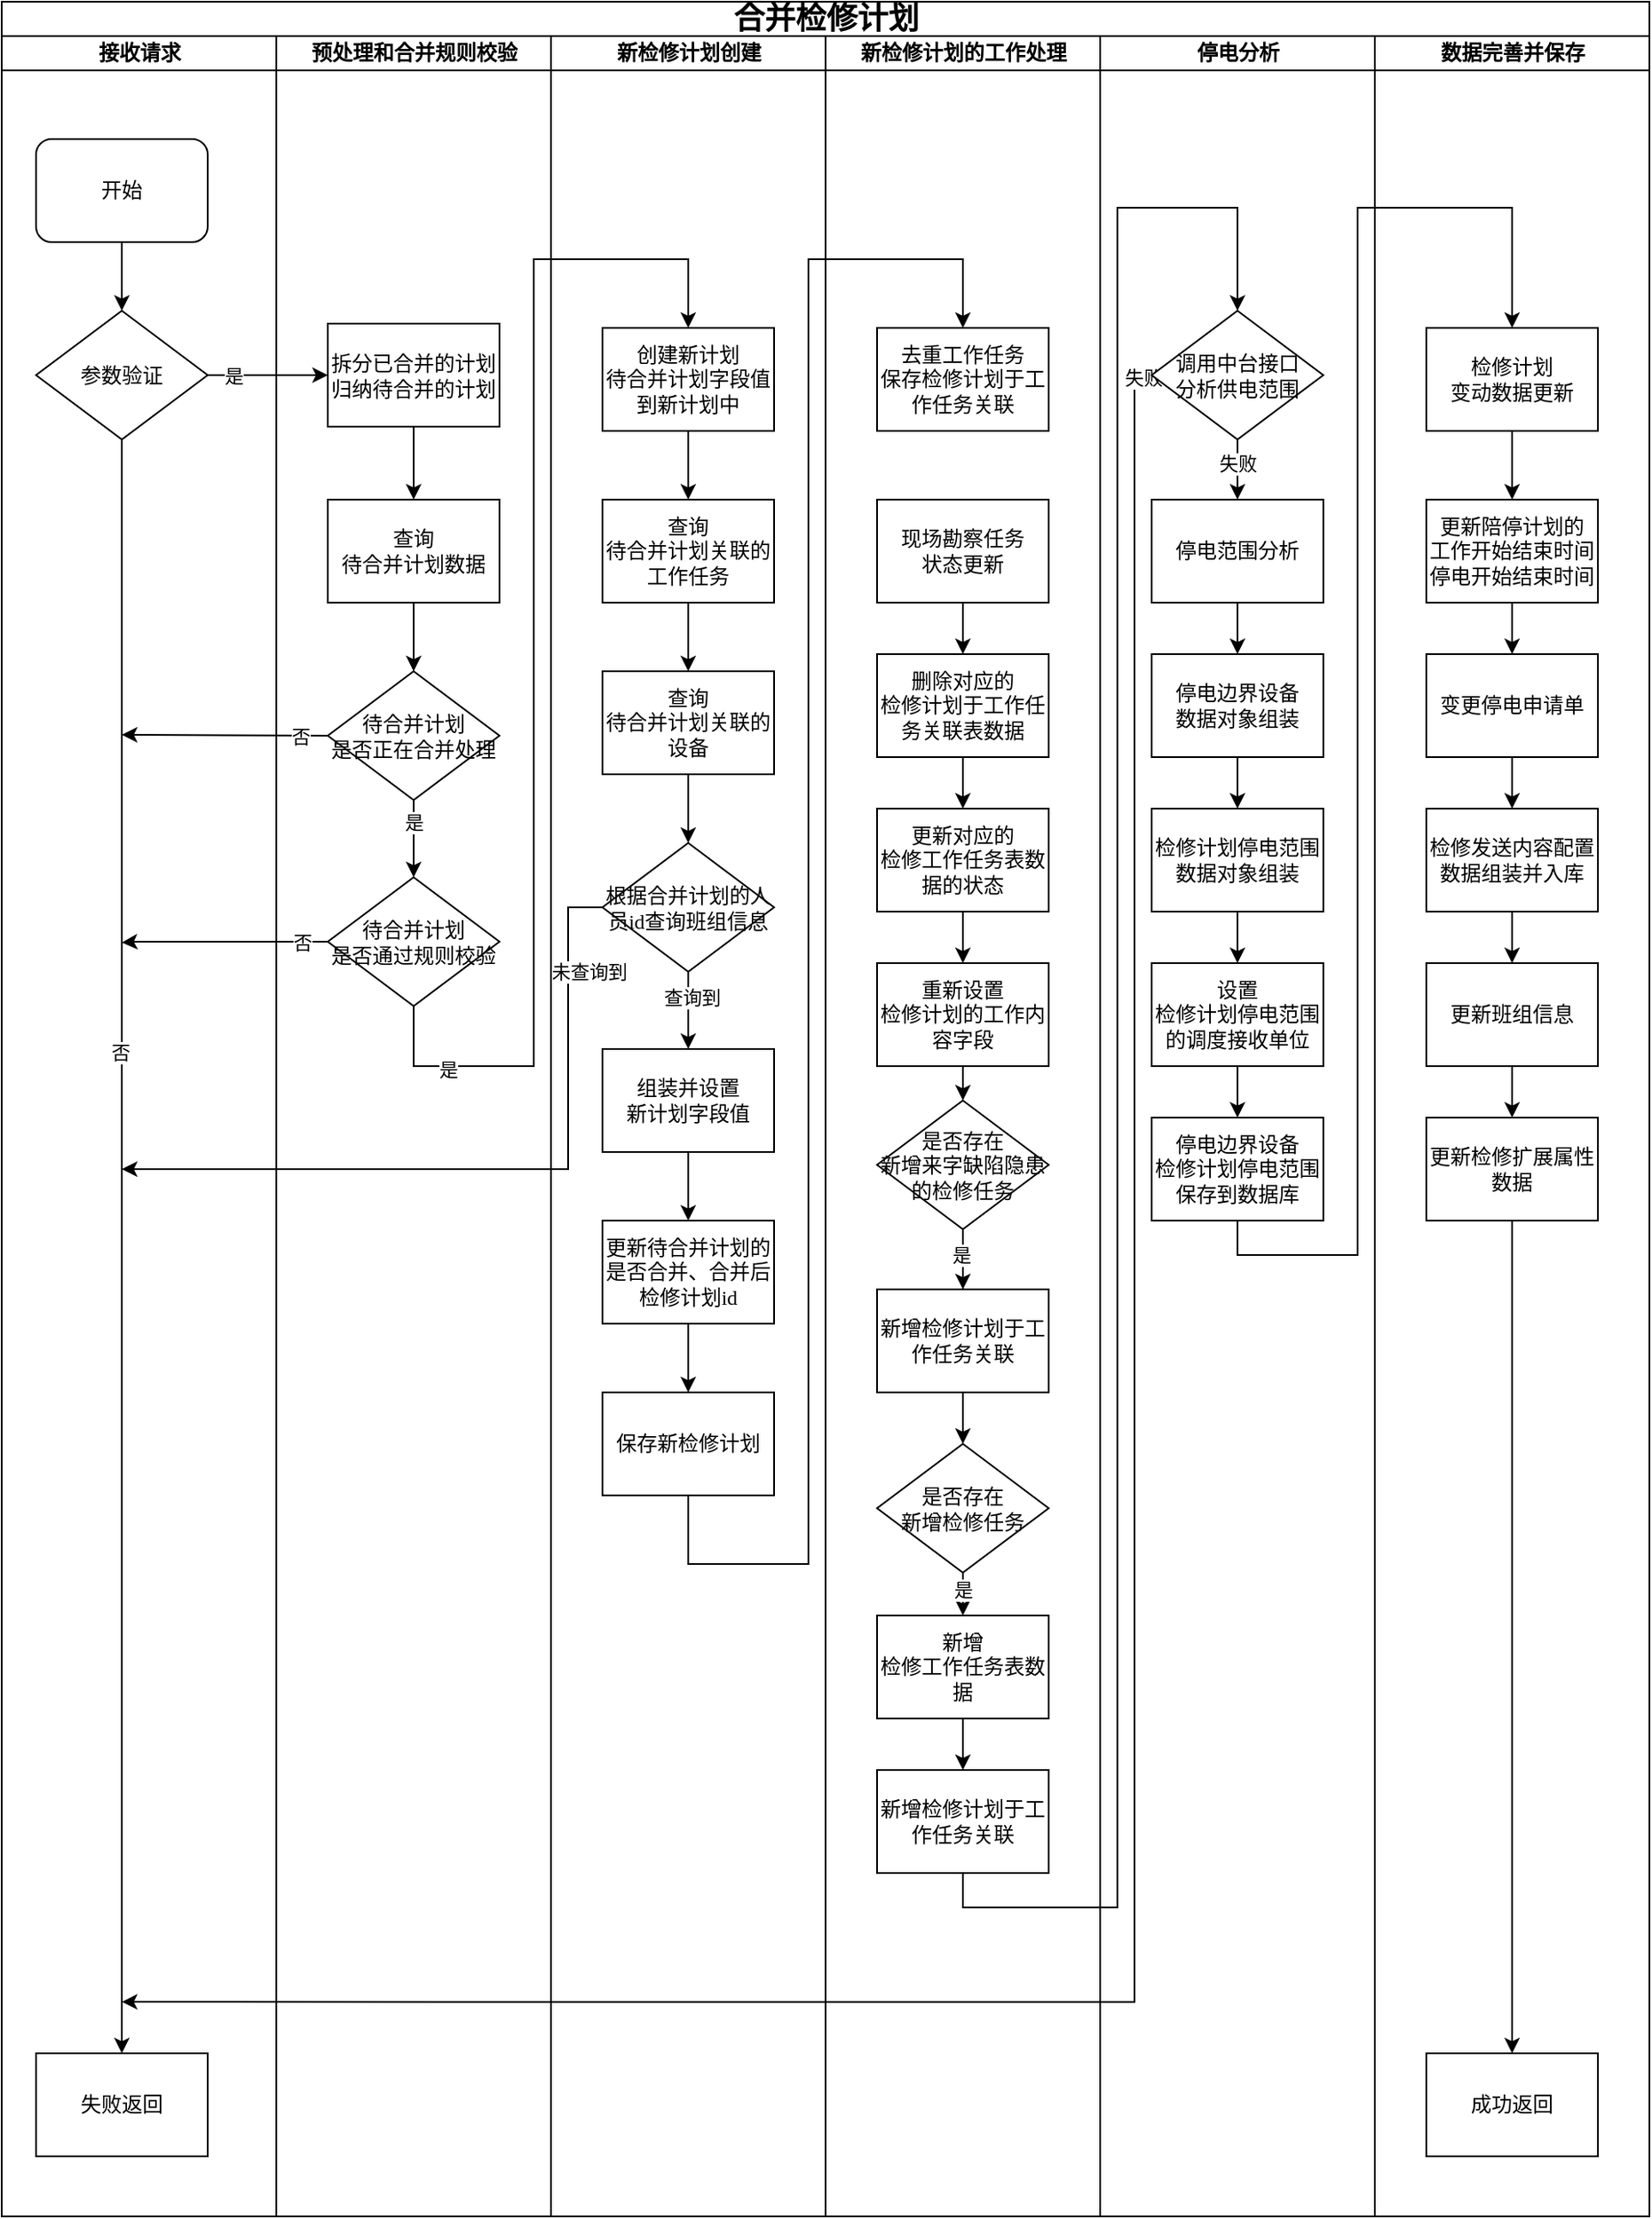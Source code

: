 <mxfile version="26.1.3">
  <diagram name="Page-1" id="74e2e168-ea6b-b213-b513-2b3c1d86103e">
    <mxGraphModel dx="1050" dy="557" grid="1" gridSize="10" guides="1" tooltips="1" connect="1" arrows="1" fold="1" page="1" pageScale="1" pageWidth="1100" pageHeight="850" background="none" math="0" shadow="0">
      <root>
        <mxCell id="0" />
        <mxCell id="1" parent="0" />
        <mxCell id="fE4-dgEbrBtRc29Lr3Ju-1" value="&lt;font style=&quot;font-size: 18px;&quot;&gt;合并检修计划&lt;/font&gt;" style="swimlane;html=1;childLayout=stackLayout;startSize=20;rounded=0;shadow=0;labelBackgroundColor=none;strokeWidth=1;fontFamily=Verdana;fontSize=8;align=center;" vertex="1" parent="1">
          <mxGeometry x="70" y="20" width="960" height="1290" as="geometry" />
        </mxCell>
        <mxCell id="fE4-dgEbrBtRc29Lr3Ju-2" value="接收请求" style="swimlane;html=1;startSize=20;" vertex="1" parent="fE4-dgEbrBtRc29Lr3Ju-1">
          <mxGeometry y="20" width="160" height="1270" as="geometry">
            <mxRectangle y="20" width="40" height="730" as="alternateBounds" />
          </mxGeometry>
        </mxCell>
        <mxCell id="fE4-dgEbrBtRc29Lr3Ju-3" style="edgeStyle=orthogonalEdgeStyle;rounded=0;orthogonalLoop=1;jettySize=auto;html=1;exitX=0.5;exitY=1;exitDx=0;exitDy=0;entryX=0.5;entryY=0;entryDx=0;entryDy=0;" edge="1" parent="fE4-dgEbrBtRc29Lr3Ju-2" source="fE4-dgEbrBtRc29Lr3Ju-4" target="fE4-dgEbrBtRc29Lr3Ju-5">
          <mxGeometry relative="1" as="geometry" />
        </mxCell>
        <mxCell id="fE4-dgEbrBtRc29Lr3Ju-4" value="&lt;font style=&quot;font-size: 12px;&quot;&gt;开始&lt;/font&gt;" style="rounded=1;whiteSpace=wrap;html=1;shadow=0;labelBackgroundColor=none;strokeWidth=1;fontFamily=Verdana;fontSize=8;align=center;" vertex="1" parent="fE4-dgEbrBtRc29Lr3Ju-2">
          <mxGeometry x="20" y="60" width="100" height="60" as="geometry" />
        </mxCell>
        <mxCell id="fE4-dgEbrBtRc29Lr3Ju-5" value="&lt;font style=&quot;font-size: 12px;&quot;&gt;参数验证&lt;/font&gt;" style="rhombus;whiteSpace=wrap;html=1;rounded=0;shadow=0;labelBackgroundColor=none;strokeWidth=1;fontFamily=Verdana;fontSize=8;align=center;" vertex="1" parent="fE4-dgEbrBtRc29Lr3Ju-2">
          <mxGeometry x="20" y="160" width="100" height="75" as="geometry" />
        </mxCell>
        <mxCell id="fE4-dgEbrBtRc29Lr3Ju-6" style="edgeStyle=orthogonalEdgeStyle;rounded=0;orthogonalLoop=1;jettySize=auto;html=1;exitX=0.5;exitY=1;exitDx=0;exitDy=0;entryX=0.5;entryY=0;entryDx=0;entryDy=0;" edge="1" parent="fE4-dgEbrBtRc29Lr3Ju-2" source="fE4-dgEbrBtRc29Lr3Ju-5" target="fE4-dgEbrBtRc29Lr3Ju-8">
          <mxGeometry relative="1" as="geometry">
            <mxPoint x="70" y="980" as="targetPoint" />
          </mxGeometry>
        </mxCell>
        <mxCell id="fE4-dgEbrBtRc29Lr3Ju-7" value="否" style="edgeLabel;html=1;align=center;verticalAlign=middle;resizable=0;points=[];" vertex="1" connectable="0" parent="fE4-dgEbrBtRc29Lr3Ju-6">
          <mxGeometry x="-0.24" y="-1" relative="1" as="geometry">
            <mxPoint as="offset" />
          </mxGeometry>
        </mxCell>
        <mxCell id="fE4-dgEbrBtRc29Lr3Ju-8" value="&lt;span style=&quot;font-size: 12px;&quot;&gt;失败返回&lt;/span&gt;" style="whiteSpace=wrap;html=1;fontSize=8;fontFamily=Verdana;rounded=0;shadow=0;labelBackgroundColor=none;strokeWidth=1;" vertex="1" parent="fE4-dgEbrBtRc29Lr3Ju-2">
          <mxGeometry x="20" y="1175" width="100" height="60" as="geometry" />
        </mxCell>
        <mxCell id="fE4-dgEbrBtRc29Lr3Ju-9" value="预处理和合并规则校验" style="swimlane;html=1;startSize=20;" vertex="1" parent="fE4-dgEbrBtRc29Lr3Ju-1">
          <mxGeometry x="160" y="20" width="160" height="1270" as="geometry" />
        </mxCell>
        <mxCell id="fE4-dgEbrBtRc29Lr3Ju-90" style="edgeStyle=orthogonalEdgeStyle;rounded=0;orthogonalLoop=1;jettySize=auto;html=1;exitX=0.5;exitY=1;exitDx=0;exitDy=0;entryX=0.5;entryY=0;entryDx=0;entryDy=0;" edge="1" parent="fE4-dgEbrBtRc29Lr3Ju-9" source="fE4-dgEbrBtRc29Lr3Ju-87">
          <mxGeometry relative="1" as="geometry">
            <mxPoint x="80" y="270" as="targetPoint" />
          </mxGeometry>
        </mxCell>
        <mxCell id="fE4-dgEbrBtRc29Lr3Ju-87" value="&lt;span style=&quot;font-size: 12px;&quot;&gt;拆分&lt;/span&gt;&lt;span style=&quot;font-size: 12px; background-color: transparent; color: light-dark(rgb(0, 0, 0), rgb(255, 255, 255));&quot;&gt;已合并的计划&lt;/span&gt;&lt;div&gt;&lt;span style=&quot;font-size: 12px;&quot;&gt;归纳待合并的计划&lt;/span&gt;&lt;/div&gt;" style="whiteSpace=wrap;html=1;fontSize=8;fontFamily=Verdana;rounded=0;shadow=0;labelBackgroundColor=none;strokeWidth=1;" vertex="1" parent="fE4-dgEbrBtRc29Lr3Ju-9">
          <mxGeometry x="30" y="167.5" width="100" height="60" as="geometry" />
        </mxCell>
        <mxCell id="fE4-dgEbrBtRc29Lr3Ju-95" style="edgeStyle=orthogonalEdgeStyle;rounded=0;orthogonalLoop=1;jettySize=auto;html=1;exitX=0;exitY=0.5;exitDx=0;exitDy=0;" edge="1" parent="fE4-dgEbrBtRc29Lr3Ju-9" source="fE4-dgEbrBtRc29Lr3Ju-92">
          <mxGeometry relative="1" as="geometry">
            <mxPoint x="-90" y="407" as="targetPoint" />
          </mxGeometry>
        </mxCell>
        <mxCell id="fE4-dgEbrBtRc29Lr3Ju-97" value="否" style="edgeLabel;html=1;align=center;verticalAlign=middle;resizable=0;points=[];" vertex="1" connectable="0" parent="fE4-dgEbrBtRc29Lr3Ju-95">
          <mxGeometry x="-0.728" relative="1" as="geometry">
            <mxPoint as="offset" />
          </mxGeometry>
        </mxCell>
        <mxCell id="fE4-dgEbrBtRc29Lr3Ju-96" style="edgeStyle=orthogonalEdgeStyle;rounded=0;orthogonalLoop=1;jettySize=auto;html=1;" edge="1" parent="fE4-dgEbrBtRc29Lr3Ju-9" source="fE4-dgEbrBtRc29Lr3Ju-93">
          <mxGeometry relative="1" as="geometry">
            <mxPoint x="-90" y="528" as="targetPoint" />
            <Array as="points">
              <mxPoint x="-80" y="528" />
              <mxPoint x="-90" y="528" />
            </Array>
          </mxGeometry>
        </mxCell>
        <mxCell id="fE4-dgEbrBtRc29Lr3Ju-98" value="否" style="edgeLabel;html=1;align=center;verticalAlign=middle;resizable=0;points=[];" vertex="1" connectable="0" parent="fE4-dgEbrBtRc29Lr3Ju-96">
          <mxGeometry x="-0.739" relative="1" as="geometry">
            <mxPoint as="offset" />
          </mxGeometry>
        </mxCell>
        <mxCell id="fE4-dgEbrBtRc29Lr3Ju-92" value="&lt;font style=&quot;font-size: 12px;&quot;&gt;待合并计划&lt;/font&gt;&lt;div&gt;&lt;font style=&quot;font-size: 12px;&quot;&gt;是否正在合并处理&lt;/font&gt;&lt;/div&gt;" style="rhombus;whiteSpace=wrap;html=1;rounded=0;shadow=0;labelBackgroundColor=none;strokeWidth=1;fontFamily=Verdana;fontSize=8;align=center;" vertex="1" parent="fE4-dgEbrBtRc29Lr3Ju-9">
          <mxGeometry x="30" y="370" width="100" height="75" as="geometry" />
        </mxCell>
        <mxCell id="fE4-dgEbrBtRc29Lr3Ju-93" value="&lt;span style=&quot;font-size: 12px;&quot;&gt;待合并计划&lt;/span&gt;&lt;div&gt;&lt;span style=&quot;font-size: 12px;&quot;&gt;是否通过规则校验&lt;/span&gt;&lt;/div&gt;" style="rhombus;whiteSpace=wrap;html=1;rounded=0;shadow=0;labelBackgroundColor=none;strokeWidth=1;fontFamily=Verdana;fontSize=8;align=center;" vertex="1" parent="fE4-dgEbrBtRc29Lr3Ju-9">
          <mxGeometry x="30" y="490" width="100" height="75" as="geometry" />
        </mxCell>
        <mxCell id="fE4-dgEbrBtRc29Lr3Ju-94" style="edgeStyle=orthogonalEdgeStyle;rounded=0;orthogonalLoop=1;jettySize=auto;html=1;exitX=0.5;exitY=1;exitDx=0;exitDy=0;" edge="1" parent="fE4-dgEbrBtRc29Lr3Ju-9" source="fE4-dgEbrBtRc29Lr3Ju-92" target="fE4-dgEbrBtRc29Lr3Ju-93">
          <mxGeometry relative="1" as="geometry" />
        </mxCell>
        <mxCell id="fE4-dgEbrBtRc29Lr3Ju-99" value="是" style="edgeLabel;html=1;align=center;verticalAlign=middle;resizable=0;points=[];" vertex="1" connectable="0" parent="fE4-dgEbrBtRc29Lr3Ju-94">
          <mxGeometry x="-0.415" relative="1" as="geometry">
            <mxPoint as="offset" />
          </mxGeometry>
        </mxCell>
        <mxCell id="fE4-dgEbrBtRc29Lr3Ju-104" style="edgeStyle=orthogonalEdgeStyle;rounded=0;orthogonalLoop=1;jettySize=auto;html=1;exitX=0.5;exitY=1;exitDx=0;exitDy=0;" edge="1" parent="fE4-dgEbrBtRc29Lr3Ju-9" source="fE4-dgEbrBtRc29Lr3Ju-103" target="fE4-dgEbrBtRc29Lr3Ju-92">
          <mxGeometry relative="1" as="geometry" />
        </mxCell>
        <mxCell id="fE4-dgEbrBtRc29Lr3Ju-103" value="&lt;span style=&quot;font-size: 12px;&quot;&gt;查询&lt;/span&gt;&lt;div&gt;&lt;span style=&quot;font-size: 12px;&quot;&gt;待合并计划数据&lt;/span&gt;&lt;/div&gt;" style="whiteSpace=wrap;html=1;fontSize=8;fontFamily=Verdana;rounded=0;shadow=0;labelBackgroundColor=none;strokeWidth=1;" vertex="1" parent="fE4-dgEbrBtRc29Lr3Ju-9">
          <mxGeometry x="30" y="270" width="100" height="60" as="geometry" />
        </mxCell>
        <mxCell id="fE4-dgEbrBtRc29Lr3Ju-13" value="新检修计划创建" style="swimlane;html=1;startSize=20;" vertex="1" parent="fE4-dgEbrBtRc29Lr3Ju-1">
          <mxGeometry x="320" y="20" width="160" height="1270" as="geometry" />
        </mxCell>
        <mxCell id="fE4-dgEbrBtRc29Lr3Ju-17" style="edgeStyle=orthogonalEdgeStyle;rounded=0;orthogonalLoop=1;jettySize=auto;html=1;exitX=0.5;exitY=1;exitDx=0;exitDy=0;entryX=0.5;entryY=0;entryDx=0;entryDy=0;" edge="1" parent="fE4-dgEbrBtRc29Lr3Ju-13" source="fE4-dgEbrBtRc29Lr3Ju-18" target="fE4-dgEbrBtRc29Lr3Ju-20">
          <mxGeometry relative="1" as="geometry" />
        </mxCell>
        <mxCell id="fE4-dgEbrBtRc29Lr3Ju-18" value="&lt;span style=&quot;font-size: 12px;&quot;&gt;查询&lt;/span&gt;&lt;div&gt;&lt;span style=&quot;font-size: 12px;&quot;&gt;待合并计划关联的工作任务&lt;/span&gt;&lt;/div&gt;" style="whiteSpace=wrap;html=1;fontSize=8;fontFamily=Verdana;rounded=0;shadow=0;labelBackgroundColor=none;strokeWidth=1;" vertex="1" parent="fE4-dgEbrBtRc29Lr3Ju-13">
          <mxGeometry x="30" y="270" width="100" height="60" as="geometry" />
        </mxCell>
        <mxCell id="fE4-dgEbrBtRc29Lr3Ju-107" style="edgeStyle=orthogonalEdgeStyle;rounded=0;orthogonalLoop=1;jettySize=auto;html=1;exitX=0.5;exitY=1;exitDx=0;exitDy=0;entryX=0.5;entryY=0;entryDx=0;entryDy=0;" edge="1" parent="fE4-dgEbrBtRc29Lr3Ju-13" source="fE4-dgEbrBtRc29Lr3Ju-20" target="fE4-dgEbrBtRc29Lr3Ju-106">
          <mxGeometry relative="1" as="geometry" />
        </mxCell>
        <mxCell id="fE4-dgEbrBtRc29Lr3Ju-20" value="&lt;span style=&quot;font-size: 12px;&quot;&gt;查询&lt;/span&gt;&lt;div&gt;&lt;span style=&quot;font-size: 12px;&quot;&gt;待合并计划关联的&lt;/span&gt;&lt;/div&gt;&lt;div&gt;&lt;span style=&quot;font-size: 12px;&quot;&gt;设备&lt;/span&gt;&lt;/div&gt;" style="whiteSpace=wrap;html=1;fontSize=8;fontFamily=Verdana;rounded=0;shadow=0;labelBackgroundColor=none;strokeWidth=1;" vertex="1" parent="fE4-dgEbrBtRc29Lr3Ju-13">
          <mxGeometry x="30" y="370" width="100" height="60" as="geometry" />
        </mxCell>
        <mxCell id="fE4-dgEbrBtRc29Lr3Ju-105" style="edgeStyle=orthogonalEdgeStyle;rounded=0;orthogonalLoop=1;jettySize=auto;html=1;exitX=0.5;exitY=1;exitDx=0;exitDy=0;" edge="1" parent="fE4-dgEbrBtRc29Lr3Ju-13" source="fE4-dgEbrBtRc29Lr3Ju-100" target="fE4-dgEbrBtRc29Lr3Ju-18">
          <mxGeometry relative="1" as="geometry" />
        </mxCell>
        <mxCell id="fE4-dgEbrBtRc29Lr3Ju-100" value="&lt;span style=&quot;font-size: 12px;&quot;&gt;创建新计划&lt;/span&gt;&lt;div&gt;&lt;span style=&quot;font-size: 12px;&quot;&gt;待合并计划字段值到新计划中&lt;/span&gt;&lt;/div&gt;" style="whiteSpace=wrap;html=1;fontSize=8;fontFamily=Verdana;rounded=0;shadow=0;labelBackgroundColor=none;strokeWidth=1;" vertex="1" parent="fE4-dgEbrBtRc29Lr3Ju-13">
          <mxGeometry x="30" y="170" width="100" height="60" as="geometry" />
        </mxCell>
        <mxCell id="fE4-dgEbrBtRc29Lr3Ju-117" style="edgeStyle=orthogonalEdgeStyle;rounded=0;orthogonalLoop=1;jettySize=auto;html=1;exitX=0.5;exitY=1;exitDx=0;exitDy=0;" edge="1" parent="fE4-dgEbrBtRc29Lr3Ju-13" source="fE4-dgEbrBtRc29Lr3Ju-106" target="fE4-dgEbrBtRc29Lr3Ju-116">
          <mxGeometry relative="1" as="geometry" />
        </mxCell>
        <mxCell id="fE4-dgEbrBtRc29Lr3Ju-122" value="查询到" style="edgeLabel;html=1;align=center;verticalAlign=middle;resizable=0;points=[];" vertex="1" connectable="0" parent="fE4-dgEbrBtRc29Lr3Ju-117">
          <mxGeometry x="-0.36" y="2" relative="1" as="geometry">
            <mxPoint as="offset" />
          </mxGeometry>
        </mxCell>
        <mxCell id="fE4-dgEbrBtRc29Lr3Ju-118" style="edgeStyle=orthogonalEdgeStyle;rounded=0;orthogonalLoop=1;jettySize=auto;html=1;exitX=0;exitY=0.5;exitDx=0;exitDy=0;" edge="1" parent="fE4-dgEbrBtRc29Lr3Ju-13" source="fE4-dgEbrBtRc29Lr3Ju-106">
          <mxGeometry relative="1" as="geometry">
            <mxPoint x="-250" y="660" as="targetPoint" />
            <Array as="points">
              <mxPoint x="10" y="507" />
              <mxPoint x="10" y="660" />
              <mxPoint x="-250" y="660" />
            </Array>
          </mxGeometry>
        </mxCell>
        <mxCell id="fE4-dgEbrBtRc29Lr3Ju-106" value="&lt;span style=&quot;font-size: 12px;&quot;&gt;根据合并计划的人员id查询班组信息&lt;/span&gt;" style="rhombus;whiteSpace=wrap;html=1;rounded=0;shadow=0;labelBackgroundColor=none;strokeWidth=1;fontFamily=Verdana;fontSize=8;align=center;" vertex="1" parent="fE4-dgEbrBtRc29Lr3Ju-13">
          <mxGeometry x="30" y="470" width="100" height="75" as="geometry" />
        </mxCell>
        <mxCell id="fE4-dgEbrBtRc29Lr3Ju-126" style="edgeStyle=orthogonalEdgeStyle;rounded=0;orthogonalLoop=1;jettySize=auto;html=1;exitX=0.5;exitY=1;exitDx=0;exitDy=0;entryX=0.5;entryY=0;entryDx=0;entryDy=0;" edge="1" parent="fE4-dgEbrBtRc29Lr3Ju-13" source="fE4-dgEbrBtRc29Lr3Ju-116" target="fE4-dgEbrBtRc29Lr3Ju-125">
          <mxGeometry relative="1" as="geometry" />
        </mxCell>
        <mxCell id="fE4-dgEbrBtRc29Lr3Ju-116" value="&lt;span style=&quot;font-size: 12px;&quot;&gt;组装并设置&lt;/span&gt;&lt;div&gt;&lt;span style=&quot;font-size: 12px;&quot;&gt;新计划字段值&lt;/span&gt;&lt;/div&gt;" style="whiteSpace=wrap;html=1;fontSize=8;fontFamily=Verdana;rounded=0;shadow=0;labelBackgroundColor=none;strokeWidth=1;" vertex="1" parent="fE4-dgEbrBtRc29Lr3Ju-13">
          <mxGeometry x="30" y="590" width="100" height="60" as="geometry" />
        </mxCell>
        <mxCell id="fE4-dgEbrBtRc29Lr3Ju-121" value="未查询到" style="edgeLabel;html=1;align=center;verticalAlign=middle;resizable=0;points=[];" vertex="1" connectable="0" parent="fE4-dgEbrBtRc29Lr3Ju-13">
          <mxGeometry x="22.199" y="544.999" as="geometry" />
        </mxCell>
        <mxCell id="fE4-dgEbrBtRc29Lr3Ju-131" style="edgeStyle=orthogonalEdgeStyle;rounded=0;orthogonalLoop=1;jettySize=auto;html=1;exitX=0.5;exitY=1;exitDx=0;exitDy=0;entryX=0.5;entryY=0;entryDx=0;entryDy=0;" edge="1" parent="fE4-dgEbrBtRc29Lr3Ju-13" source="fE4-dgEbrBtRc29Lr3Ju-125" target="fE4-dgEbrBtRc29Lr3Ju-128">
          <mxGeometry relative="1" as="geometry" />
        </mxCell>
        <mxCell id="fE4-dgEbrBtRc29Lr3Ju-125" value="&lt;span style=&quot;font-size: 12px;&quot;&gt;更新待合并计划的是否合并、合并后检修计划id&lt;/span&gt;" style="whiteSpace=wrap;html=1;fontSize=8;fontFamily=Verdana;rounded=0;shadow=0;labelBackgroundColor=none;strokeWidth=1;" vertex="1" parent="fE4-dgEbrBtRc29Lr3Ju-13">
          <mxGeometry x="30" y="690" width="100" height="60" as="geometry" />
        </mxCell>
        <mxCell id="fE4-dgEbrBtRc29Lr3Ju-128" value="&lt;span style=&quot;font-size: 12px;&quot;&gt;保存新检修计划&lt;/span&gt;" style="whiteSpace=wrap;html=1;fontSize=8;fontFamily=Verdana;rounded=0;shadow=0;labelBackgroundColor=none;strokeWidth=1;" vertex="1" parent="fE4-dgEbrBtRc29Lr3Ju-13">
          <mxGeometry x="30" y="790" width="100" height="60" as="geometry" />
        </mxCell>
        <mxCell id="fE4-dgEbrBtRc29Lr3Ju-21" value="新检修计划的工作处理" style="swimlane;html=1;startSize=20;" vertex="1" parent="fE4-dgEbrBtRc29Lr3Ju-1">
          <mxGeometry x="480" y="20" width="160" height="1270" as="geometry" />
        </mxCell>
        <mxCell id="fE4-dgEbrBtRc29Lr3Ju-27" style="edgeStyle=orthogonalEdgeStyle;rounded=0;orthogonalLoop=1;jettySize=auto;html=1;exitX=0.5;exitY=1;exitDx=0;exitDy=0;" edge="1" parent="fE4-dgEbrBtRc29Lr3Ju-21" source="fE4-dgEbrBtRc29Lr3Ju-28" target="fE4-dgEbrBtRc29Lr3Ju-30">
          <mxGeometry relative="1" as="geometry" />
        </mxCell>
        <mxCell id="fE4-dgEbrBtRc29Lr3Ju-28" value="&lt;span style=&quot;font-size: 12px;&quot;&gt;现场勘察任务&lt;/span&gt;&lt;div&gt;&lt;span style=&quot;font-size: 12px;&quot;&gt;状态更新&lt;/span&gt;&lt;/div&gt;" style="whiteSpace=wrap;html=1;fontSize=8;fontFamily=Verdana;rounded=0;shadow=0;labelBackgroundColor=none;strokeWidth=1;" vertex="1" parent="fE4-dgEbrBtRc29Lr3Ju-21">
          <mxGeometry x="30" y="270" width="100" height="60" as="geometry" />
        </mxCell>
        <mxCell id="fE4-dgEbrBtRc29Lr3Ju-29" style="edgeStyle=orthogonalEdgeStyle;rounded=0;orthogonalLoop=1;jettySize=auto;html=1;exitX=0.5;exitY=1;exitDx=0;exitDy=0;entryX=0.5;entryY=0;entryDx=0;entryDy=0;" edge="1" parent="fE4-dgEbrBtRc29Lr3Ju-21" source="fE4-dgEbrBtRc29Lr3Ju-30" target="fE4-dgEbrBtRc29Lr3Ju-32">
          <mxGeometry relative="1" as="geometry" />
        </mxCell>
        <mxCell id="fE4-dgEbrBtRc29Lr3Ju-30" value="&lt;span style=&quot;font-size: 12px;&quot;&gt;删除对应的&lt;/span&gt;&lt;div&gt;&lt;span style=&quot;font-size: 12px;&quot;&gt;检修计划于工作任务关联表数据&lt;/span&gt;&lt;/div&gt;" style="whiteSpace=wrap;html=1;fontSize=8;fontFamily=Verdana;rounded=0;shadow=0;labelBackgroundColor=none;strokeWidth=1;" vertex="1" parent="fE4-dgEbrBtRc29Lr3Ju-21">
          <mxGeometry x="30" y="360" width="100" height="60" as="geometry" />
        </mxCell>
        <mxCell id="fE4-dgEbrBtRc29Lr3Ju-31" style="edgeStyle=orthogonalEdgeStyle;rounded=0;orthogonalLoop=1;jettySize=auto;html=1;exitX=0.5;exitY=1;exitDx=0;exitDy=0;entryX=0.5;entryY=0;entryDx=0;entryDy=0;" edge="1" parent="fE4-dgEbrBtRc29Lr3Ju-21" source="fE4-dgEbrBtRc29Lr3Ju-32" target="fE4-dgEbrBtRc29Lr3Ju-34">
          <mxGeometry relative="1" as="geometry" />
        </mxCell>
        <mxCell id="fE4-dgEbrBtRc29Lr3Ju-32" value="&lt;span style=&quot;font-size: 12px;&quot;&gt;更新对应的&lt;/span&gt;&lt;div&gt;&lt;span style=&quot;font-size: 12px;&quot;&gt;检修工作任务表数据的状态&lt;/span&gt;&lt;/div&gt;" style="whiteSpace=wrap;html=1;fontSize=8;fontFamily=Verdana;rounded=0;shadow=0;labelBackgroundColor=none;strokeWidth=1;" vertex="1" parent="fE4-dgEbrBtRc29Lr3Ju-21">
          <mxGeometry x="30" y="450" width="100" height="60" as="geometry" />
        </mxCell>
        <mxCell id="fE4-dgEbrBtRc29Lr3Ju-33" style="edgeStyle=orthogonalEdgeStyle;rounded=0;orthogonalLoop=1;jettySize=auto;html=1;exitX=0.5;exitY=1;exitDx=0;exitDy=0;entryX=0.5;entryY=0;entryDx=0;entryDy=0;" edge="1" parent="fE4-dgEbrBtRc29Lr3Ju-21" source="fE4-dgEbrBtRc29Lr3Ju-34" target="fE4-dgEbrBtRc29Lr3Ju-42">
          <mxGeometry relative="1" as="geometry" />
        </mxCell>
        <mxCell id="fE4-dgEbrBtRc29Lr3Ju-34" value="&lt;span style=&quot;font-size: 12px;&quot;&gt;重新设置&lt;/span&gt;&lt;div&gt;&lt;span style=&quot;font-size: 12px;&quot;&gt;检修计划的工作内容字段&lt;/span&gt;&lt;/div&gt;" style="whiteSpace=wrap;html=1;fontSize=8;fontFamily=Verdana;rounded=0;shadow=0;labelBackgroundColor=none;strokeWidth=1;" vertex="1" parent="fE4-dgEbrBtRc29Lr3Ju-21">
          <mxGeometry x="30" y="540" width="100" height="60" as="geometry" />
        </mxCell>
        <mxCell id="fE4-dgEbrBtRc29Lr3Ju-35" value="&lt;span style=&quot;font-size: 12px;&quot;&gt;是否存在&lt;/span&gt;&lt;div&gt;&lt;span style=&quot;font-size: 12px;&quot;&gt;新增&lt;/span&gt;&lt;span style=&quot;font-size: 12px; background-color: transparent; color: light-dark(rgb(0, 0, 0), rgb(255, 255, 255));&quot;&gt;检修任务&lt;/span&gt;&lt;/div&gt;" style="rhombus;whiteSpace=wrap;html=1;rounded=0;shadow=0;labelBackgroundColor=none;strokeWidth=1;fontFamily=Verdana;fontSize=8;align=center;" vertex="1" parent="fE4-dgEbrBtRc29Lr3Ju-21">
          <mxGeometry x="30" y="820" width="100" height="75" as="geometry" />
        </mxCell>
        <mxCell id="fE4-dgEbrBtRc29Lr3Ju-36" value="&lt;div&gt;&lt;span style=&quot;font-size: 12px;&quot;&gt;新增&lt;/span&gt;&lt;/div&gt;&lt;div&gt;&lt;span style=&quot;font-size: 12px;&quot;&gt;检修工作任务表数据&lt;/span&gt;&lt;/div&gt;" style="whiteSpace=wrap;html=1;fontSize=8;fontFamily=Verdana;rounded=0;shadow=0;labelBackgroundColor=none;strokeWidth=1;" vertex="1" parent="fE4-dgEbrBtRc29Lr3Ju-21">
          <mxGeometry x="30" y="920" width="100" height="60" as="geometry" />
        </mxCell>
        <mxCell id="fE4-dgEbrBtRc29Lr3Ju-37" value="&lt;span style=&quot;font-size: 12px;&quot;&gt;新增检修计划于工作任务关联&lt;/span&gt;" style="whiteSpace=wrap;html=1;fontSize=8;fontFamily=Verdana;rounded=0;shadow=0;labelBackgroundColor=none;strokeWidth=1;" vertex="1" parent="fE4-dgEbrBtRc29Lr3Ju-21">
          <mxGeometry x="30" y="1010" width="100" height="60" as="geometry" />
        </mxCell>
        <mxCell id="fE4-dgEbrBtRc29Lr3Ju-38" style="edgeStyle=orthogonalEdgeStyle;rounded=0;orthogonalLoop=1;jettySize=auto;html=1;entryX=1;entryY=0.5;entryDx=0;entryDy=0;" edge="1" parent="fE4-dgEbrBtRc29Lr3Ju-21" source="fE4-dgEbrBtRc29Lr3Ju-39" target="fE4-dgEbrBtRc29Lr3Ju-42">
          <mxGeometry relative="1" as="geometry">
            <Array as="points">
              <mxPoint x="80" y="657" />
            </Array>
          </mxGeometry>
        </mxCell>
        <mxCell id="fE4-dgEbrBtRc29Lr3Ju-39" value="&lt;div&gt;&lt;span style=&quot;font-size: 12px;&quot;&gt;新增检修计划于工作任务关联&lt;/span&gt;&lt;/div&gt;" style="whiteSpace=wrap;html=1;fontSize=8;fontFamily=Verdana;rounded=0;shadow=0;labelBackgroundColor=none;strokeWidth=1;" vertex="1" parent="fE4-dgEbrBtRc29Lr3Ju-21">
          <mxGeometry x="30" y="730" width="100" height="60" as="geometry" />
        </mxCell>
        <mxCell id="fE4-dgEbrBtRc29Lr3Ju-42" value="&lt;span style=&quot;font-size: 12px;&quot;&gt;是否存在&lt;/span&gt;&lt;div&gt;&lt;span style=&quot;font-size: 12px;&quot;&gt;新增来字缺陷隐患&lt;/span&gt;&lt;/div&gt;&lt;div&gt;&lt;span style=&quot;font-size: 12px;&quot;&gt;的检修任务&lt;/span&gt;&lt;/div&gt;" style="rhombus;whiteSpace=wrap;html=1;rounded=0;shadow=0;labelBackgroundColor=none;strokeWidth=1;fontFamily=Verdana;fontSize=8;align=center;" vertex="1" parent="fE4-dgEbrBtRc29Lr3Ju-21">
          <mxGeometry x="30" y="620" width="100" height="75" as="geometry" />
        </mxCell>
        <mxCell id="fE4-dgEbrBtRc29Lr3Ju-43" style="edgeStyle=orthogonalEdgeStyle;rounded=0;orthogonalLoop=1;jettySize=auto;html=1;exitX=0.5;exitY=1;exitDx=0;exitDy=0;entryX=0.5;entryY=0;entryDx=0;entryDy=0;" edge="1" parent="fE4-dgEbrBtRc29Lr3Ju-21" source="fE4-dgEbrBtRc29Lr3Ju-35" target="fE4-dgEbrBtRc29Lr3Ju-36">
          <mxGeometry relative="1" as="geometry" />
        </mxCell>
        <mxCell id="fE4-dgEbrBtRc29Lr3Ju-44" value="是" style="edgeLabel;html=1;align=center;verticalAlign=middle;resizable=0;points=[];" vertex="1" connectable="0" parent="fE4-dgEbrBtRc29Lr3Ju-43">
          <mxGeometry x="-0.2" relative="1" as="geometry">
            <mxPoint as="offset" />
          </mxGeometry>
        </mxCell>
        <mxCell id="fE4-dgEbrBtRc29Lr3Ju-45" style="edgeStyle=orthogonalEdgeStyle;rounded=0;orthogonalLoop=1;jettySize=auto;html=1;exitX=0.5;exitY=1;exitDx=0;exitDy=0;entryX=0.5;entryY=0;entryDx=0;entryDy=0;" edge="1" parent="fE4-dgEbrBtRc29Lr3Ju-21" source="fE4-dgEbrBtRc29Lr3Ju-36" target="fE4-dgEbrBtRc29Lr3Ju-37">
          <mxGeometry relative="1" as="geometry" />
        </mxCell>
        <mxCell id="fE4-dgEbrBtRc29Lr3Ju-46" style="edgeStyle=orthogonalEdgeStyle;rounded=0;orthogonalLoop=1;jettySize=auto;html=1;exitX=0.5;exitY=1;exitDx=0;exitDy=0;entryX=0.5;entryY=0;entryDx=0;entryDy=0;" edge="1" parent="fE4-dgEbrBtRc29Lr3Ju-21" source="fE4-dgEbrBtRc29Lr3Ju-39" target="fE4-dgEbrBtRc29Lr3Ju-35">
          <mxGeometry relative="1" as="geometry">
            <mxPoint x="240" y="360" as="targetPoint" />
          </mxGeometry>
        </mxCell>
        <mxCell id="fE4-dgEbrBtRc29Lr3Ju-47" style="edgeStyle=orthogonalEdgeStyle;rounded=0;orthogonalLoop=1;jettySize=auto;html=1;exitX=0.5;exitY=1;exitDx=0;exitDy=0;entryX=0.5;entryY=0;entryDx=0;entryDy=0;" edge="1" parent="fE4-dgEbrBtRc29Lr3Ju-21" source="fE4-dgEbrBtRc29Lr3Ju-42" target="fE4-dgEbrBtRc29Lr3Ju-39">
          <mxGeometry relative="1" as="geometry" />
        </mxCell>
        <mxCell id="fE4-dgEbrBtRc29Lr3Ju-48" value="是" style="edgeLabel;html=1;align=center;verticalAlign=middle;resizable=0;points=[];" vertex="1" connectable="0" parent="fE4-dgEbrBtRc29Lr3Ju-47">
          <mxGeometry x="-0.168" y="-1" relative="1" as="geometry">
            <mxPoint as="offset" />
          </mxGeometry>
        </mxCell>
        <mxCell id="fE4-dgEbrBtRc29Lr3Ju-123" value="&lt;span style=&quot;font-size: 12px;&quot;&gt;去重工作任务&lt;/span&gt;&lt;div&gt;&lt;span style=&quot;font-size: 12px;&quot;&gt;保存检修计划于工作任务关联&lt;/span&gt;&lt;/div&gt;" style="whiteSpace=wrap;html=1;fontSize=8;fontFamily=Verdana;rounded=0;shadow=0;labelBackgroundColor=none;strokeWidth=1;" vertex="1" parent="fE4-dgEbrBtRc29Lr3Ju-21">
          <mxGeometry x="30" y="170" width="100" height="60" as="geometry" />
        </mxCell>
        <mxCell id="fE4-dgEbrBtRc29Lr3Ju-49" value="停电分析" style="swimlane;html=1;startSize=20;" vertex="1" parent="fE4-dgEbrBtRc29Lr3Ju-1">
          <mxGeometry x="640" y="20" width="160" height="1270" as="geometry" />
        </mxCell>
        <mxCell id="fE4-dgEbrBtRc29Lr3Ju-50" style="edgeStyle=orthogonalEdgeStyle;rounded=0;orthogonalLoop=1;jettySize=auto;html=1;exitX=0.5;exitY=1;exitDx=0;exitDy=0;entryX=0.5;entryY=0;entryDx=0;entryDy=0;" edge="1" parent="fE4-dgEbrBtRc29Lr3Ju-49" source="fE4-dgEbrBtRc29Lr3Ju-54" target="fE4-dgEbrBtRc29Lr3Ju-56">
          <mxGeometry relative="1" as="geometry" />
        </mxCell>
        <mxCell id="fE4-dgEbrBtRc29Lr3Ju-51" value="失败" style="edgeLabel;html=1;align=center;verticalAlign=middle;resizable=0;points=[];" vertex="1" connectable="0" parent="fE4-dgEbrBtRc29Lr3Ju-50">
          <mxGeometry x="-0.215" relative="1" as="geometry">
            <mxPoint as="offset" />
          </mxGeometry>
        </mxCell>
        <mxCell id="fE4-dgEbrBtRc29Lr3Ju-52" style="edgeStyle=orthogonalEdgeStyle;rounded=0;orthogonalLoop=1;jettySize=auto;html=1;exitX=0;exitY=0.5;exitDx=0;exitDy=0;" edge="1" parent="fE4-dgEbrBtRc29Lr3Ju-49" source="fE4-dgEbrBtRc29Lr3Ju-54">
          <mxGeometry relative="1" as="geometry">
            <mxPoint x="-570" y="1145.053" as="targetPoint" />
            <Array as="points">
              <mxPoint x="20" y="197" />
              <mxPoint x="20" y="1145" />
            </Array>
          </mxGeometry>
        </mxCell>
        <mxCell id="fE4-dgEbrBtRc29Lr3Ju-53" value="失败" style="edgeLabel;html=1;align=center;verticalAlign=middle;resizable=0;points=[];" vertex="1" connectable="0" parent="fE4-dgEbrBtRc29Lr3Ju-52">
          <mxGeometry x="-0.993" y="1" relative="1" as="geometry">
            <mxPoint as="offset" />
          </mxGeometry>
        </mxCell>
        <mxCell id="fE4-dgEbrBtRc29Lr3Ju-54" value="&lt;span style=&quot;font-size: 12px;&quot;&gt;调用中台接口&lt;/span&gt;&lt;div&gt;&lt;span style=&quot;font-size: 12px;&quot;&gt;分析供电范围&lt;/span&gt;&lt;/div&gt;" style="rhombus;whiteSpace=wrap;html=1;rounded=0;shadow=0;labelBackgroundColor=none;strokeWidth=1;fontFamily=Verdana;fontSize=8;align=center;" vertex="1" parent="fE4-dgEbrBtRc29Lr3Ju-49">
          <mxGeometry x="30" y="160" width="100" height="75" as="geometry" />
        </mxCell>
        <mxCell id="fE4-dgEbrBtRc29Lr3Ju-55" style="edgeStyle=orthogonalEdgeStyle;rounded=0;orthogonalLoop=1;jettySize=auto;html=1;exitX=0.5;exitY=1;exitDx=0;exitDy=0;entryX=0.5;entryY=0;entryDx=0;entryDy=0;" edge="1" parent="fE4-dgEbrBtRc29Lr3Ju-49" source="fE4-dgEbrBtRc29Lr3Ju-56" target="fE4-dgEbrBtRc29Lr3Ju-58">
          <mxGeometry relative="1" as="geometry" />
        </mxCell>
        <mxCell id="fE4-dgEbrBtRc29Lr3Ju-56" value="&lt;div&gt;&lt;span style=&quot;font-size: 12px;&quot;&gt;停电范围分析&lt;/span&gt;&lt;/div&gt;" style="whiteSpace=wrap;html=1;fontSize=8;fontFamily=Verdana;rounded=0;shadow=0;labelBackgroundColor=none;strokeWidth=1;" vertex="1" parent="fE4-dgEbrBtRc29Lr3Ju-49">
          <mxGeometry x="30" y="270" width="100" height="60" as="geometry" />
        </mxCell>
        <mxCell id="fE4-dgEbrBtRc29Lr3Ju-57" style="edgeStyle=orthogonalEdgeStyle;rounded=0;orthogonalLoop=1;jettySize=auto;html=1;exitX=0.5;exitY=1;exitDx=0;exitDy=0;entryX=0.5;entryY=0;entryDx=0;entryDy=0;" edge="1" parent="fE4-dgEbrBtRc29Lr3Ju-49" source="fE4-dgEbrBtRc29Lr3Ju-58" target="fE4-dgEbrBtRc29Lr3Ju-60">
          <mxGeometry relative="1" as="geometry" />
        </mxCell>
        <mxCell id="fE4-dgEbrBtRc29Lr3Ju-58" value="&lt;div&gt;&lt;span style=&quot;font-size: 12px;&quot;&gt;停电边界设备&lt;/span&gt;&lt;/div&gt;&lt;div&gt;&lt;span style=&quot;font-size: 12px;&quot;&gt;数据对象组装&lt;/span&gt;&lt;/div&gt;" style="whiteSpace=wrap;html=1;fontSize=8;fontFamily=Verdana;rounded=0;shadow=0;labelBackgroundColor=none;strokeWidth=1;" vertex="1" parent="fE4-dgEbrBtRc29Lr3Ju-49">
          <mxGeometry x="30" y="360" width="100" height="60" as="geometry" />
        </mxCell>
        <mxCell id="fE4-dgEbrBtRc29Lr3Ju-59" style="edgeStyle=orthogonalEdgeStyle;rounded=0;orthogonalLoop=1;jettySize=auto;html=1;exitX=0.5;exitY=1;exitDx=0;exitDy=0;entryX=0.5;entryY=0;entryDx=0;entryDy=0;" edge="1" parent="fE4-dgEbrBtRc29Lr3Ju-49" source="fE4-dgEbrBtRc29Lr3Ju-60" target="fE4-dgEbrBtRc29Lr3Ju-62">
          <mxGeometry relative="1" as="geometry" />
        </mxCell>
        <mxCell id="fE4-dgEbrBtRc29Lr3Ju-60" value="&lt;div&gt;&lt;span style=&quot;font-size: 12px;&quot;&gt;检修计划停电范围&lt;/span&gt;&lt;/div&gt;&lt;div&gt;&lt;span style=&quot;font-size: 12px;&quot;&gt;数据对象组装&lt;/span&gt;&lt;/div&gt;" style="whiteSpace=wrap;html=1;fontSize=8;fontFamily=Verdana;rounded=0;shadow=0;labelBackgroundColor=none;strokeWidth=1;" vertex="1" parent="fE4-dgEbrBtRc29Lr3Ju-49">
          <mxGeometry x="30" y="450" width="100" height="60" as="geometry" />
        </mxCell>
        <mxCell id="fE4-dgEbrBtRc29Lr3Ju-61" value="" style="edgeStyle=orthogonalEdgeStyle;rounded=0;orthogonalLoop=1;jettySize=auto;html=1;" edge="1" parent="fE4-dgEbrBtRc29Lr3Ju-49" source="fE4-dgEbrBtRc29Lr3Ju-62" target="fE4-dgEbrBtRc29Lr3Ju-63">
          <mxGeometry relative="1" as="geometry" />
        </mxCell>
        <mxCell id="fE4-dgEbrBtRc29Lr3Ju-62" value="&lt;span style=&quot;font-size: 12px;&quot;&gt;设置&lt;/span&gt;&lt;div&gt;&lt;span style=&quot;font-size: 12px;&quot;&gt;检修计划停电范围&lt;/span&gt;&lt;/div&gt;&lt;div&gt;&lt;span style=&quot;font-size: 12px;&quot;&gt;的调度接收单位&lt;/span&gt;&lt;/div&gt;" style="whiteSpace=wrap;html=1;fontSize=8;fontFamily=Verdana;rounded=0;shadow=0;labelBackgroundColor=none;strokeWidth=1;" vertex="1" parent="fE4-dgEbrBtRc29Lr3Ju-49">
          <mxGeometry x="30" y="540" width="100" height="60" as="geometry" />
        </mxCell>
        <mxCell id="fE4-dgEbrBtRc29Lr3Ju-63" value="&lt;div&gt;&lt;span style=&quot;font-size: 12px;&quot;&gt;停电边界设备&lt;/span&gt;&lt;/div&gt;&lt;div&gt;&lt;span style=&quot;font-size: 12px;&quot;&gt;检修计划停电范围&lt;/span&gt;&lt;span style=&quot;font-size: 12px;&quot;&gt;&lt;/span&gt;&lt;/div&gt;&lt;div&gt;&lt;span style=&quot;font-size: 12px;&quot;&gt;保存到数据库&lt;/span&gt;&lt;/div&gt;" style="whiteSpace=wrap;html=1;fontSize=8;fontFamily=Verdana;rounded=0;shadow=0;labelBackgroundColor=none;strokeWidth=1;" vertex="1" parent="fE4-dgEbrBtRc29Lr3Ju-49">
          <mxGeometry x="30" y="630" width="100" height="60" as="geometry" />
        </mxCell>
        <mxCell id="fE4-dgEbrBtRc29Lr3Ju-64" value="" style="edgeStyle=orthogonalEdgeStyle;rounded=0;orthogonalLoop=1;jettySize=auto;html=1;" edge="1" parent="fE4-dgEbrBtRc29Lr3Ju-1" source="fE4-dgEbrBtRc29Lr3Ju-5">
          <mxGeometry relative="1" as="geometry">
            <mxPoint x="190" y="217.5" as="targetPoint" />
          </mxGeometry>
        </mxCell>
        <mxCell id="fE4-dgEbrBtRc29Lr3Ju-65" value="是" style="edgeLabel;html=1;align=center;verticalAlign=middle;resizable=0;points=[];" vertex="1" connectable="0" parent="fE4-dgEbrBtRc29Lr3Ju-64">
          <mxGeometry x="-0.577" relative="1" as="geometry">
            <mxPoint as="offset" />
          </mxGeometry>
        </mxCell>
        <mxCell id="fE4-dgEbrBtRc29Lr3Ju-70" value="数据完善并保存" style="swimlane;html=1;startSize=20;" vertex="1" parent="fE4-dgEbrBtRc29Lr3Ju-1">
          <mxGeometry x="800" y="20" width="160" height="1270" as="geometry" />
        </mxCell>
        <mxCell id="fE4-dgEbrBtRc29Lr3Ju-71" style="edgeStyle=orthogonalEdgeStyle;rounded=0;orthogonalLoop=1;jettySize=auto;html=1;exitX=0.5;exitY=1;exitDx=0;exitDy=0;entryX=0.5;entryY=0;entryDx=0;entryDy=0;" edge="1" parent="fE4-dgEbrBtRc29Lr3Ju-70" source="fE4-dgEbrBtRc29Lr3Ju-72" target="fE4-dgEbrBtRc29Lr3Ju-74">
          <mxGeometry relative="1" as="geometry" />
        </mxCell>
        <mxCell id="fE4-dgEbrBtRc29Lr3Ju-72" value="&lt;div&gt;&lt;span style=&quot;font-size: 12px;&quot;&gt;检修计划&lt;/span&gt;&lt;/div&gt;&lt;div&gt;&lt;span style=&quot;font-size: 12px;&quot;&gt;变动数据更新&lt;/span&gt;&lt;/div&gt;" style="whiteSpace=wrap;html=1;fontSize=8;fontFamily=Verdana;rounded=0;shadow=0;labelBackgroundColor=none;strokeWidth=1;" vertex="1" parent="fE4-dgEbrBtRc29Lr3Ju-70">
          <mxGeometry x="30" y="170" width="100" height="60" as="geometry" />
        </mxCell>
        <mxCell id="fE4-dgEbrBtRc29Lr3Ju-73" style="edgeStyle=orthogonalEdgeStyle;rounded=0;orthogonalLoop=1;jettySize=auto;html=1;exitX=0.5;exitY=1;exitDx=0;exitDy=0;entryX=0.5;entryY=0;entryDx=0;entryDy=0;" edge="1" parent="fE4-dgEbrBtRc29Lr3Ju-70" source="fE4-dgEbrBtRc29Lr3Ju-74" target="fE4-dgEbrBtRc29Lr3Ju-76">
          <mxGeometry relative="1" as="geometry" />
        </mxCell>
        <mxCell id="fE4-dgEbrBtRc29Lr3Ju-74" value="&lt;span style=&quot;font-size: 12px;&quot;&gt;更新陪停计划的&lt;/span&gt;&lt;div&gt;&lt;div&gt;&lt;span style=&quot;font-size: 12px;&quot;&gt;工作开始结束时间&lt;/span&gt;&lt;/div&gt;&lt;div&gt;&lt;span style=&quot;font-size: 12px;&quot;&gt;停电开始结束时间&lt;/span&gt;&lt;/div&gt;&lt;/div&gt;" style="whiteSpace=wrap;html=1;fontSize=8;fontFamily=Verdana;rounded=0;shadow=0;labelBackgroundColor=none;strokeWidth=1;" vertex="1" parent="fE4-dgEbrBtRc29Lr3Ju-70">
          <mxGeometry x="30" y="270" width="100" height="60" as="geometry" />
        </mxCell>
        <mxCell id="fE4-dgEbrBtRc29Lr3Ju-75" style="edgeStyle=orthogonalEdgeStyle;rounded=0;orthogonalLoop=1;jettySize=auto;html=1;exitX=0.5;exitY=1;exitDx=0;exitDy=0;entryX=0.5;entryY=0;entryDx=0;entryDy=0;" edge="1" parent="fE4-dgEbrBtRc29Lr3Ju-70" source="fE4-dgEbrBtRc29Lr3Ju-76" target="fE4-dgEbrBtRc29Lr3Ju-78">
          <mxGeometry relative="1" as="geometry" />
        </mxCell>
        <mxCell id="fE4-dgEbrBtRc29Lr3Ju-76" value="&lt;span style=&quot;font-size: 12px;&quot;&gt;变更停电申请单&lt;/span&gt;" style="whiteSpace=wrap;html=1;fontSize=8;fontFamily=Verdana;rounded=0;shadow=0;labelBackgroundColor=none;strokeWidth=1;" vertex="1" parent="fE4-dgEbrBtRc29Lr3Ju-70">
          <mxGeometry x="30" y="360" width="100" height="60" as="geometry" />
        </mxCell>
        <mxCell id="fE4-dgEbrBtRc29Lr3Ju-77" value="" style="edgeStyle=orthogonalEdgeStyle;rounded=0;orthogonalLoop=1;jettySize=auto;html=1;" edge="1" parent="fE4-dgEbrBtRc29Lr3Ju-70" source="fE4-dgEbrBtRc29Lr3Ju-78" target="fE4-dgEbrBtRc29Lr3Ju-80">
          <mxGeometry relative="1" as="geometry" />
        </mxCell>
        <mxCell id="fE4-dgEbrBtRc29Lr3Ju-78" value="&lt;div&gt;&lt;span style=&quot;font-size: 12px;&quot;&gt;检修发送内容配置&lt;/span&gt;&lt;/div&gt;&lt;div&gt;&lt;span style=&quot;font-size: 12px;&quot;&gt;数据组装并入库&lt;/span&gt;&lt;/div&gt;" style="whiteSpace=wrap;html=1;fontSize=8;fontFamily=Verdana;rounded=0;shadow=0;labelBackgroundColor=none;strokeWidth=1;" vertex="1" parent="fE4-dgEbrBtRc29Lr3Ju-70">
          <mxGeometry x="30" y="450" width="100" height="60" as="geometry" />
        </mxCell>
        <mxCell id="fE4-dgEbrBtRc29Lr3Ju-79" style="edgeStyle=orthogonalEdgeStyle;rounded=0;orthogonalLoop=1;jettySize=auto;html=1;exitX=0.5;exitY=1;exitDx=0;exitDy=0;entryX=0.5;entryY=0;entryDx=0;entryDy=0;" edge="1" parent="fE4-dgEbrBtRc29Lr3Ju-70" source="fE4-dgEbrBtRc29Lr3Ju-80" target="fE4-dgEbrBtRc29Lr3Ju-82">
          <mxGeometry relative="1" as="geometry" />
        </mxCell>
        <mxCell id="fE4-dgEbrBtRc29Lr3Ju-80" value="&lt;div&gt;&lt;span style=&quot;font-size: 12px;&quot;&gt;更新班组信息&lt;/span&gt;&lt;/div&gt;" style="whiteSpace=wrap;html=1;fontSize=8;fontFamily=Verdana;rounded=0;shadow=0;labelBackgroundColor=none;strokeWidth=1;" vertex="1" parent="fE4-dgEbrBtRc29Lr3Ju-70">
          <mxGeometry x="30" y="540" width="100" height="60" as="geometry" />
        </mxCell>
        <mxCell id="fE4-dgEbrBtRc29Lr3Ju-81" style="edgeStyle=orthogonalEdgeStyle;rounded=0;orthogonalLoop=1;jettySize=auto;html=1;exitX=0.5;exitY=1;exitDx=0;exitDy=0;entryX=0.5;entryY=0;entryDx=0;entryDy=0;" edge="1" parent="fE4-dgEbrBtRc29Lr3Ju-70" source="fE4-dgEbrBtRc29Lr3Ju-82" target="fE4-dgEbrBtRc29Lr3Ju-83">
          <mxGeometry relative="1" as="geometry">
            <mxPoint x="80" y="800" as="targetPoint" />
          </mxGeometry>
        </mxCell>
        <mxCell id="fE4-dgEbrBtRc29Lr3Ju-82" value="&lt;span style=&quot;font-size: 12px;&quot;&gt;更新检修扩展属性&lt;/span&gt;&lt;div&gt;&lt;span style=&quot;font-size: 12px;&quot;&gt;数据&lt;/span&gt;&lt;/div&gt;" style="whiteSpace=wrap;html=1;fontSize=8;fontFamily=Verdana;rounded=0;shadow=0;labelBackgroundColor=none;strokeWidth=1;" vertex="1" parent="fE4-dgEbrBtRc29Lr3Ju-70">
          <mxGeometry x="30" y="630" width="100" height="60" as="geometry" />
        </mxCell>
        <mxCell id="fE4-dgEbrBtRc29Lr3Ju-83" value="&lt;span style=&quot;font-size: 12px;&quot;&gt;成功返回&lt;/span&gt;" style="whiteSpace=wrap;html=1;fontSize=8;fontFamily=Verdana;rounded=0;shadow=0;labelBackgroundColor=none;strokeWidth=1;" vertex="1" parent="fE4-dgEbrBtRc29Lr3Ju-70">
          <mxGeometry x="30" y="1175" width="100" height="60" as="geometry" />
        </mxCell>
        <mxCell id="fE4-dgEbrBtRc29Lr3Ju-84" style="edgeStyle=orthogonalEdgeStyle;rounded=0;orthogonalLoop=1;jettySize=auto;html=1;exitX=0.5;exitY=1;exitDx=0;exitDy=0;entryX=0.5;entryY=0;entryDx=0;entryDy=0;" edge="1" parent="fE4-dgEbrBtRc29Lr3Ju-1" source="fE4-dgEbrBtRc29Lr3Ju-37" target="fE4-dgEbrBtRc29Lr3Ju-54">
          <mxGeometry relative="1" as="geometry">
            <Array as="points">
              <mxPoint x="560" y="1110" />
              <mxPoint x="650" y="1110" />
              <mxPoint x="650" y="120" />
              <mxPoint x="720" y="120" />
            </Array>
          </mxGeometry>
        </mxCell>
        <mxCell id="fE4-dgEbrBtRc29Lr3Ju-85" style="edgeStyle=orthogonalEdgeStyle;rounded=0;orthogonalLoop=1;jettySize=auto;html=1;exitX=0.5;exitY=1;exitDx=0;exitDy=0;entryX=0.5;entryY=0;entryDx=0;entryDy=0;" edge="1" parent="fE4-dgEbrBtRc29Lr3Ju-1" source="fE4-dgEbrBtRc29Lr3Ju-63" target="fE4-dgEbrBtRc29Lr3Ju-72">
          <mxGeometry relative="1" as="geometry">
            <mxPoint x="790" y="105.429" as="targetPoint" />
            <Array as="points">
              <mxPoint x="720" y="730" />
              <mxPoint x="790" y="730" />
              <mxPoint x="790" y="120" />
              <mxPoint x="880" y="120" />
            </Array>
          </mxGeometry>
        </mxCell>
        <mxCell id="fE4-dgEbrBtRc29Lr3Ju-101" style="edgeStyle=orthogonalEdgeStyle;rounded=0;orthogonalLoop=1;jettySize=auto;html=1;exitX=0.5;exitY=1;exitDx=0;exitDy=0;entryX=0.5;entryY=0;entryDx=0;entryDy=0;" edge="1" parent="fE4-dgEbrBtRc29Lr3Ju-1" source="fE4-dgEbrBtRc29Lr3Ju-93" target="fE4-dgEbrBtRc29Lr3Ju-100">
          <mxGeometry relative="1" as="geometry">
            <mxPoint x="400" y="260" as="targetPoint" />
            <Array as="points">
              <mxPoint x="240" y="620" />
              <mxPoint x="310" y="620" />
              <mxPoint x="310" y="150" />
              <mxPoint x="400" y="150" />
            </Array>
          </mxGeometry>
        </mxCell>
        <mxCell id="fE4-dgEbrBtRc29Lr3Ju-102" value="是" style="edgeLabel;html=1;align=center;verticalAlign=middle;resizable=0;points=[];" vertex="1" connectable="0" parent="fE4-dgEbrBtRc29Lr3Ju-101">
          <mxGeometry x="-0.846" y="-2" relative="1" as="geometry">
            <mxPoint as="offset" />
          </mxGeometry>
        </mxCell>
        <mxCell id="fE4-dgEbrBtRc29Lr3Ju-124" style="edgeStyle=orthogonalEdgeStyle;rounded=0;orthogonalLoop=1;jettySize=auto;html=1;entryX=0.5;entryY=0;entryDx=0;entryDy=0;exitX=0.5;exitY=1;exitDx=0;exitDy=0;" edge="1" parent="fE4-dgEbrBtRc29Lr3Ju-1" source="fE4-dgEbrBtRc29Lr3Ju-128" target="fE4-dgEbrBtRc29Lr3Ju-123">
          <mxGeometry relative="1" as="geometry">
            <mxPoint x="400" y="890" as="sourcePoint" />
            <Array as="points">
              <mxPoint x="400" y="910" />
              <mxPoint x="470" y="910" />
              <mxPoint x="470" y="150" />
              <mxPoint x="560" y="150" />
            </Array>
          </mxGeometry>
        </mxCell>
      </root>
    </mxGraphModel>
  </diagram>
</mxfile>
